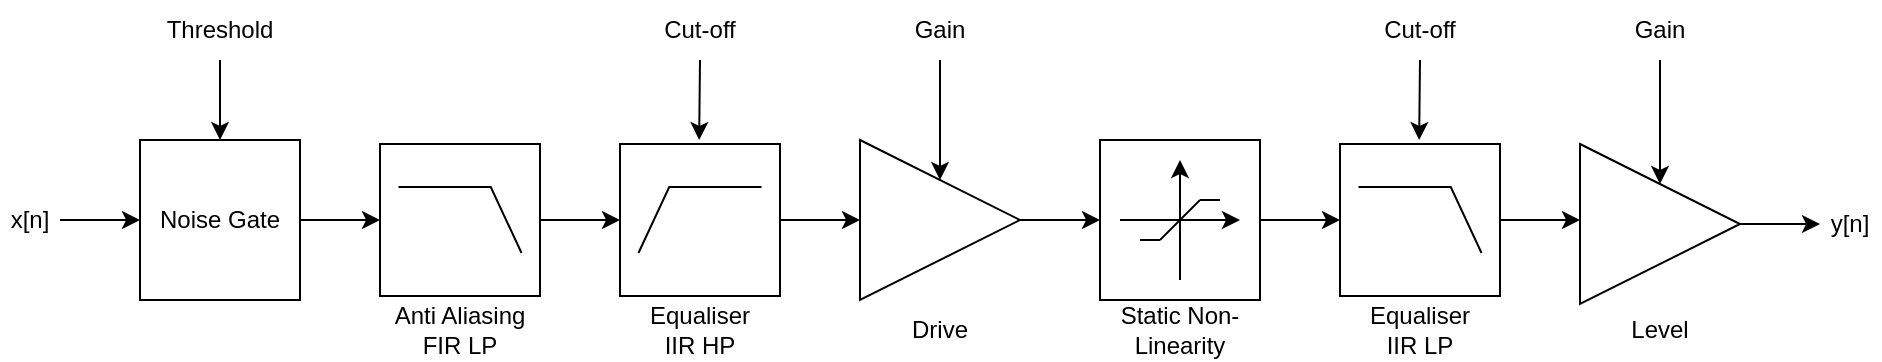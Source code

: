 <mxfile version="26.2.14">
  <diagram name="Page-1" id="R-5jdmYkVHQdmfrMNXRI">
    <mxGraphModel dx="1892" dy="660" grid="1" gridSize="10" guides="1" tooltips="1" connect="1" arrows="1" fold="1" page="1" pageScale="1" pageWidth="850" pageHeight="1100" math="0" shadow="0">
      <root>
        <mxCell id="0" />
        <mxCell id="1" parent="0" />
        <mxCell id="pt2wWsfCuj9fQBWMHo9L-1" value="" style="verticalLabelPosition=bottom;shadow=0;dashed=0;align=center;html=1;verticalAlign=top;shape=mxgraph.electrical.logic_gates.lowpass_filter;" vertex="1" parent="1">
          <mxGeometry x="80" y="162" width="80" height="76" as="geometry" />
        </mxCell>
        <mxCell id="pt2wWsfCuj9fQBWMHo9L-15" style="edgeStyle=orthogonalEdgeStyle;rounded=0;orthogonalLoop=1;jettySize=auto;html=1;entryX=0;entryY=0.5;entryDx=0;entryDy=0;" edge="1" parent="1" source="pt2wWsfCuj9fQBWMHo9L-2" target="pt2wWsfCuj9fQBWMHo9L-6">
          <mxGeometry relative="1" as="geometry" />
        </mxCell>
        <mxCell id="pt2wWsfCuj9fQBWMHo9L-2" value="" style="verticalLabelPosition=bottom;shadow=0;dashed=0;align=center;html=1;verticalAlign=top;shape=mxgraph.electrical.logic_gates.highpass_filter;" vertex="1" parent="1">
          <mxGeometry x="200" y="162" width="80" height="76" as="geometry" />
        </mxCell>
        <mxCell id="pt2wWsfCuj9fQBWMHo9L-18" style="edgeStyle=orthogonalEdgeStyle;rounded=0;orthogonalLoop=1;jettySize=auto;html=1;" edge="1" parent="1" source="pt2wWsfCuj9fQBWMHo9L-3">
          <mxGeometry relative="1" as="geometry">
            <mxPoint x="680.0" y="200" as="targetPoint" />
          </mxGeometry>
        </mxCell>
        <mxCell id="pt2wWsfCuj9fQBWMHo9L-3" value="" style="verticalLabelPosition=bottom;shadow=0;dashed=0;align=center;html=1;verticalAlign=top;shape=mxgraph.electrical.logic_gates.lowpass_filter;" vertex="1" parent="1">
          <mxGeometry x="560" y="162" width="80" height="76" as="geometry" />
        </mxCell>
        <mxCell id="pt2wWsfCuj9fQBWMHo9L-5" value="" style="rounded=0;whiteSpace=wrap;html=1;" vertex="1" parent="1">
          <mxGeometry x="440" y="160" width="80" height="80" as="geometry" />
        </mxCell>
        <mxCell id="pt2wWsfCuj9fQBWMHo9L-16" style="edgeStyle=orthogonalEdgeStyle;rounded=0;orthogonalLoop=1;jettySize=auto;html=1;entryX=0;entryY=0.5;entryDx=0;entryDy=0;" edge="1" parent="1" source="pt2wWsfCuj9fQBWMHo9L-6" target="pt2wWsfCuj9fQBWMHo9L-5">
          <mxGeometry relative="1" as="geometry" />
        </mxCell>
        <mxCell id="pt2wWsfCuj9fQBWMHo9L-6" value="" style="triangle;whiteSpace=wrap;html=1;" vertex="1" parent="1">
          <mxGeometry x="320" y="160" width="80" height="80" as="geometry" />
        </mxCell>
        <mxCell id="pt2wWsfCuj9fQBWMHo9L-8" value="" style="endArrow=classic;html=1;rounded=0;" edge="1" parent="1">
          <mxGeometry width="50" height="50" relative="1" as="geometry">
            <mxPoint x="480" y="230" as="sourcePoint" />
            <mxPoint x="480" y="170" as="targetPoint" />
          </mxGeometry>
        </mxCell>
        <mxCell id="pt2wWsfCuj9fQBWMHo9L-9" value="" style="endArrow=classic;html=1;rounded=0;" edge="1" parent="1">
          <mxGeometry width="50" height="50" relative="1" as="geometry">
            <mxPoint x="450" y="200" as="sourcePoint" />
            <mxPoint x="510" y="200" as="targetPoint" />
          </mxGeometry>
        </mxCell>
        <mxCell id="pt2wWsfCuj9fQBWMHo9L-10" value="" style="endArrow=none;html=1;rounded=0;" edge="1" parent="1">
          <mxGeometry width="50" height="50" relative="1" as="geometry">
            <mxPoint x="470" y="210" as="sourcePoint" />
            <mxPoint x="490" y="190" as="targetPoint" />
          </mxGeometry>
        </mxCell>
        <mxCell id="pt2wWsfCuj9fQBWMHo9L-11" value="" style="endArrow=none;html=1;rounded=0;" edge="1" parent="1">
          <mxGeometry width="50" height="50" relative="1" as="geometry">
            <mxPoint x="490" y="190" as="sourcePoint" />
            <mxPoint x="500" y="190" as="targetPoint" />
          </mxGeometry>
        </mxCell>
        <mxCell id="pt2wWsfCuj9fQBWMHo9L-12" value="" style="endArrow=none;html=1;rounded=0;" edge="1" parent="1">
          <mxGeometry width="50" height="50" relative="1" as="geometry">
            <mxPoint x="460" y="210" as="sourcePoint" />
            <mxPoint x="470" y="210" as="targetPoint" />
          </mxGeometry>
        </mxCell>
        <mxCell id="pt2wWsfCuj9fQBWMHo9L-13" value="" style="endArrow=classic;html=1;rounded=0;entryX=0;entryY=0.5;entryDx=0;entryDy=0;entryPerimeter=0;" edge="1" parent="1" target="pt2wWsfCuj9fQBWMHo9L-1">
          <mxGeometry width="50" height="50" relative="1" as="geometry">
            <mxPoint x="40" y="200" as="sourcePoint" />
            <mxPoint x="60" y="200" as="targetPoint" />
          </mxGeometry>
        </mxCell>
        <mxCell id="pt2wWsfCuj9fQBWMHo9L-14" style="edgeStyle=orthogonalEdgeStyle;rounded=0;orthogonalLoop=1;jettySize=auto;html=1;entryX=0;entryY=0.5;entryDx=0;entryDy=0;entryPerimeter=0;" edge="1" parent="1" source="pt2wWsfCuj9fQBWMHo9L-1" target="pt2wWsfCuj9fQBWMHo9L-2">
          <mxGeometry relative="1" as="geometry" />
        </mxCell>
        <mxCell id="pt2wWsfCuj9fQBWMHo9L-17" style="edgeStyle=orthogonalEdgeStyle;rounded=0;orthogonalLoop=1;jettySize=auto;html=1;entryX=0;entryY=0.5;entryDx=0;entryDy=0;entryPerimeter=0;" edge="1" parent="1" source="pt2wWsfCuj9fQBWMHo9L-5" target="pt2wWsfCuj9fQBWMHo9L-3">
          <mxGeometry relative="1" as="geometry" />
        </mxCell>
        <mxCell id="pt2wWsfCuj9fQBWMHo9L-19" value="&lt;div&gt;Anti Aliasing&lt;/div&gt;&lt;div&gt;FIR LP&lt;/div&gt;" style="text;html=1;align=center;verticalAlign=middle;whiteSpace=wrap;rounded=0;" vertex="1" parent="1">
          <mxGeometry x="80" y="240" width="80" height="30" as="geometry" />
        </mxCell>
        <mxCell id="pt2wWsfCuj9fQBWMHo9L-20" value="&lt;div&gt;Equaliser&lt;/div&gt;&lt;div&gt;IIR HP&lt;/div&gt;" style="text;html=1;align=center;verticalAlign=middle;whiteSpace=wrap;rounded=0;" vertex="1" parent="1">
          <mxGeometry x="210" y="240" width="60" height="30" as="geometry" />
        </mxCell>
        <mxCell id="pt2wWsfCuj9fQBWMHo9L-21" value="Drive" style="text;html=1;align=center;verticalAlign=middle;whiteSpace=wrap;rounded=0;" vertex="1" parent="1">
          <mxGeometry x="330" y="240" width="60" height="30" as="geometry" />
        </mxCell>
        <mxCell id="pt2wWsfCuj9fQBWMHo9L-22" value="Static Non-Linearity" style="text;html=1;align=center;verticalAlign=middle;whiteSpace=wrap;rounded=0;" vertex="1" parent="1">
          <mxGeometry x="440" y="240" width="80" height="30" as="geometry" />
        </mxCell>
        <mxCell id="pt2wWsfCuj9fQBWMHo9L-23" value="&lt;div&gt;Equaliser&lt;/div&gt;&lt;div&gt;IIR LP&lt;/div&gt;" style="text;html=1;align=center;verticalAlign=middle;whiteSpace=wrap;rounded=0;" vertex="1" parent="1">
          <mxGeometry x="570" y="240" width="60" height="30" as="geometry" />
        </mxCell>
        <mxCell id="pt2wWsfCuj9fQBWMHo9L-25" value="" style="endArrow=classic;html=1;rounded=0;entryX=0.5;entryY=0;entryDx=0;entryDy=0;" edge="1" parent="1" target="pt2wWsfCuj9fQBWMHo9L-6">
          <mxGeometry width="50" height="50" relative="1" as="geometry">
            <mxPoint x="360" y="120" as="sourcePoint" />
            <mxPoint x="380" y="70" as="targetPoint" />
          </mxGeometry>
        </mxCell>
        <mxCell id="pt2wWsfCuj9fQBWMHo9L-26" value="" style="endArrow=classic;html=1;rounded=0;entryX=0.5;entryY=0;entryDx=0;entryDy=0;" edge="1" parent="1">
          <mxGeometry width="50" height="50" relative="1" as="geometry">
            <mxPoint x="600" y="120" as="sourcePoint" />
            <mxPoint x="599.58" y="160" as="targetPoint" />
          </mxGeometry>
        </mxCell>
        <mxCell id="pt2wWsfCuj9fQBWMHo9L-27" value="" style="endArrow=classic;html=1;rounded=0;entryX=0.5;entryY=0;entryDx=0;entryDy=0;" edge="1" parent="1">
          <mxGeometry width="50" height="50" relative="1" as="geometry">
            <mxPoint x="240" y="120" as="sourcePoint" />
            <mxPoint x="239.58" y="160" as="targetPoint" />
          </mxGeometry>
        </mxCell>
        <mxCell id="pt2wWsfCuj9fQBWMHo9L-28" value="Cut-off" style="text;html=1;align=center;verticalAlign=middle;whiteSpace=wrap;rounded=0;" vertex="1" parent="1">
          <mxGeometry x="210" y="90" width="60" height="30" as="geometry" />
        </mxCell>
        <mxCell id="pt2wWsfCuj9fQBWMHo9L-29" value="Gain" style="text;html=1;align=center;verticalAlign=middle;whiteSpace=wrap;rounded=0;" vertex="1" parent="1">
          <mxGeometry x="330" y="90" width="60" height="30" as="geometry" />
        </mxCell>
        <mxCell id="pt2wWsfCuj9fQBWMHo9L-30" value="Cut-off" style="text;html=1;align=center;verticalAlign=middle;whiteSpace=wrap;rounded=0;" vertex="1" parent="1">
          <mxGeometry x="570" y="90" width="60" height="30" as="geometry" />
        </mxCell>
        <mxCell id="pt2wWsfCuj9fQBWMHo9L-31" value="Gain" style="text;html=1;align=center;verticalAlign=middle;whiteSpace=wrap;rounded=0;" vertex="1" parent="1">
          <mxGeometry x="690" y="90" width="60" height="30" as="geometry" />
        </mxCell>
        <mxCell id="pt2wWsfCuj9fQBWMHo9L-35" style="edgeStyle=orthogonalEdgeStyle;rounded=0;orthogonalLoop=1;jettySize=auto;html=1;" edge="1" parent="1" source="pt2wWsfCuj9fQBWMHo9L-32">
          <mxGeometry relative="1" as="geometry">
            <mxPoint x="800" y="202" as="targetPoint" />
          </mxGeometry>
        </mxCell>
        <mxCell id="pt2wWsfCuj9fQBWMHo9L-32" value="" style="triangle;whiteSpace=wrap;html=1;" vertex="1" parent="1">
          <mxGeometry x="680" y="162" width="80" height="80" as="geometry" />
        </mxCell>
        <mxCell id="pt2wWsfCuj9fQBWMHo9L-33" value="" style="endArrow=classic;html=1;rounded=0;entryX=0.5;entryY=0;entryDx=0;entryDy=0;exitX=0.5;exitY=1;exitDx=0;exitDy=0;" edge="1" parent="1" source="pt2wWsfCuj9fQBWMHo9L-31" target="pt2wWsfCuj9fQBWMHo9L-32">
          <mxGeometry width="50" height="50" relative="1" as="geometry">
            <mxPoint x="610" y="130" as="sourcePoint" />
            <mxPoint x="609.58" y="170" as="targetPoint" />
          </mxGeometry>
        </mxCell>
        <mxCell id="pt2wWsfCuj9fQBWMHo9L-34" value="Level" style="text;html=1;align=center;verticalAlign=middle;whiteSpace=wrap;rounded=0;" vertex="1" parent="1">
          <mxGeometry x="690" y="240" width="60" height="30" as="geometry" />
        </mxCell>
        <mxCell id="pt2wWsfCuj9fQBWMHo9L-36" value="y[n]" style="text;html=1;align=center;verticalAlign=middle;whiteSpace=wrap;rounded=0;" vertex="1" parent="1">
          <mxGeometry x="800" y="187" width="30" height="30" as="geometry" />
        </mxCell>
        <mxCell id="pt2wWsfCuj9fQBWMHo9L-39" style="edgeStyle=orthogonalEdgeStyle;rounded=0;orthogonalLoop=1;jettySize=auto;html=1;entryX=0;entryY=0.5;entryDx=0;entryDy=0;" edge="1" parent="1" source="pt2wWsfCuj9fQBWMHo9L-37" target="pt2wWsfCuj9fQBWMHo9L-38">
          <mxGeometry relative="1" as="geometry" />
        </mxCell>
        <mxCell id="pt2wWsfCuj9fQBWMHo9L-37" value="x[n]" style="text;html=1;align=center;verticalAlign=middle;whiteSpace=wrap;rounded=0;" vertex="1" parent="1">
          <mxGeometry x="-110" y="185" width="30" height="30" as="geometry" />
        </mxCell>
        <mxCell id="pt2wWsfCuj9fQBWMHo9L-38" value="Noise Gate" style="rounded=0;whiteSpace=wrap;html=1;" vertex="1" parent="1">
          <mxGeometry x="-40" y="160" width="80" height="80" as="geometry" />
        </mxCell>
        <mxCell id="pt2wWsfCuj9fQBWMHo9L-40" value="" style="endArrow=classic;html=1;rounded=0;entryX=0.5;entryY=0;entryDx=0;entryDy=0;" edge="1" parent="1">
          <mxGeometry width="50" height="50" relative="1" as="geometry">
            <mxPoint y="120" as="sourcePoint" />
            <mxPoint y="160" as="targetPoint" />
          </mxGeometry>
        </mxCell>
        <mxCell id="pt2wWsfCuj9fQBWMHo9L-41" value="Threshold" style="text;html=1;align=center;verticalAlign=middle;whiteSpace=wrap;rounded=0;" vertex="1" parent="1">
          <mxGeometry x="-30" y="90" width="60" height="30" as="geometry" />
        </mxCell>
      </root>
    </mxGraphModel>
  </diagram>
</mxfile>

